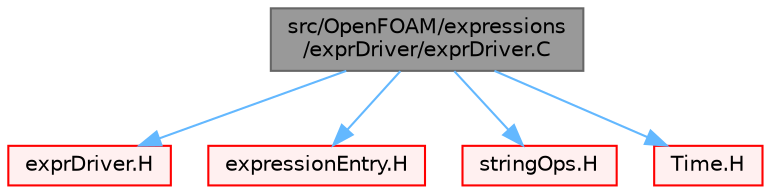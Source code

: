 digraph "src/OpenFOAM/expressions/exprDriver/exprDriver.C"
{
 // LATEX_PDF_SIZE
  bgcolor="transparent";
  edge [fontname=Helvetica,fontsize=10,labelfontname=Helvetica,labelfontsize=10];
  node [fontname=Helvetica,fontsize=10,shape=box,height=0.2,width=0.4];
  Node1 [id="Node000001",label="src/OpenFOAM/expressions\l/exprDriver/exprDriver.C",height=0.2,width=0.4,color="gray40", fillcolor="grey60", style="filled", fontcolor="black",tooltip=" "];
  Node1 -> Node2 [id="edge1_Node000001_Node000002",color="steelblue1",style="solid",tooltip=" "];
  Node2 [id="Node000002",label="exprDriver.H",height=0.2,width=0.4,color="red", fillcolor="#FFF0F0", style="filled",URL="$exprDriver_8H.html",tooltip=" "];
  Node1 -> Node254 [id="edge2_Node000001_Node000254",color="steelblue1",style="solid",tooltip=" "];
  Node254 [id="Node000254",label="expressionEntry.H",height=0.2,width=0.4,color="red", fillcolor="#FFF0F0", style="filled",URL="$expressionEntry_8H.html",tooltip=" "];
  Node1 -> Node262 [id="edge3_Node000001_Node000262",color="steelblue1",style="solid",tooltip=" "];
  Node262 [id="Node000262",label="stringOps.H",height=0.2,width=0.4,color="red", fillcolor="#FFF0F0", style="filled",URL="$stringOps_8H.html",tooltip=" "];
  Node1 -> Node266 [id="edge4_Node000001_Node000266",color="steelblue1",style="solid",tooltip=" "];
  Node266 [id="Node000266",label="Time.H",height=0.2,width=0.4,color="red", fillcolor="#FFF0F0", style="filled",URL="$Time_8H.html",tooltip=" "];
}
